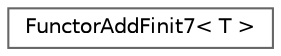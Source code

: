 digraph "类继承关系图"
{
 // LATEX_PDF_SIZE
  bgcolor="transparent";
  edge [fontname=Helvetica,fontsize=10,labelfontname=Helvetica,labelfontsize=10];
  node [fontname=Helvetica,fontsize=10,shape=box,height=0.2,width=0.4];
  rankdir="LR";
  Node0 [id="Node000000",label="FunctorAddFinit7\< T \>",height=0.2,width=0.4,color="grey40", fillcolor="white", style="filled",URL="$struct_functor_add_finit7.html",tooltip=" "];
}
